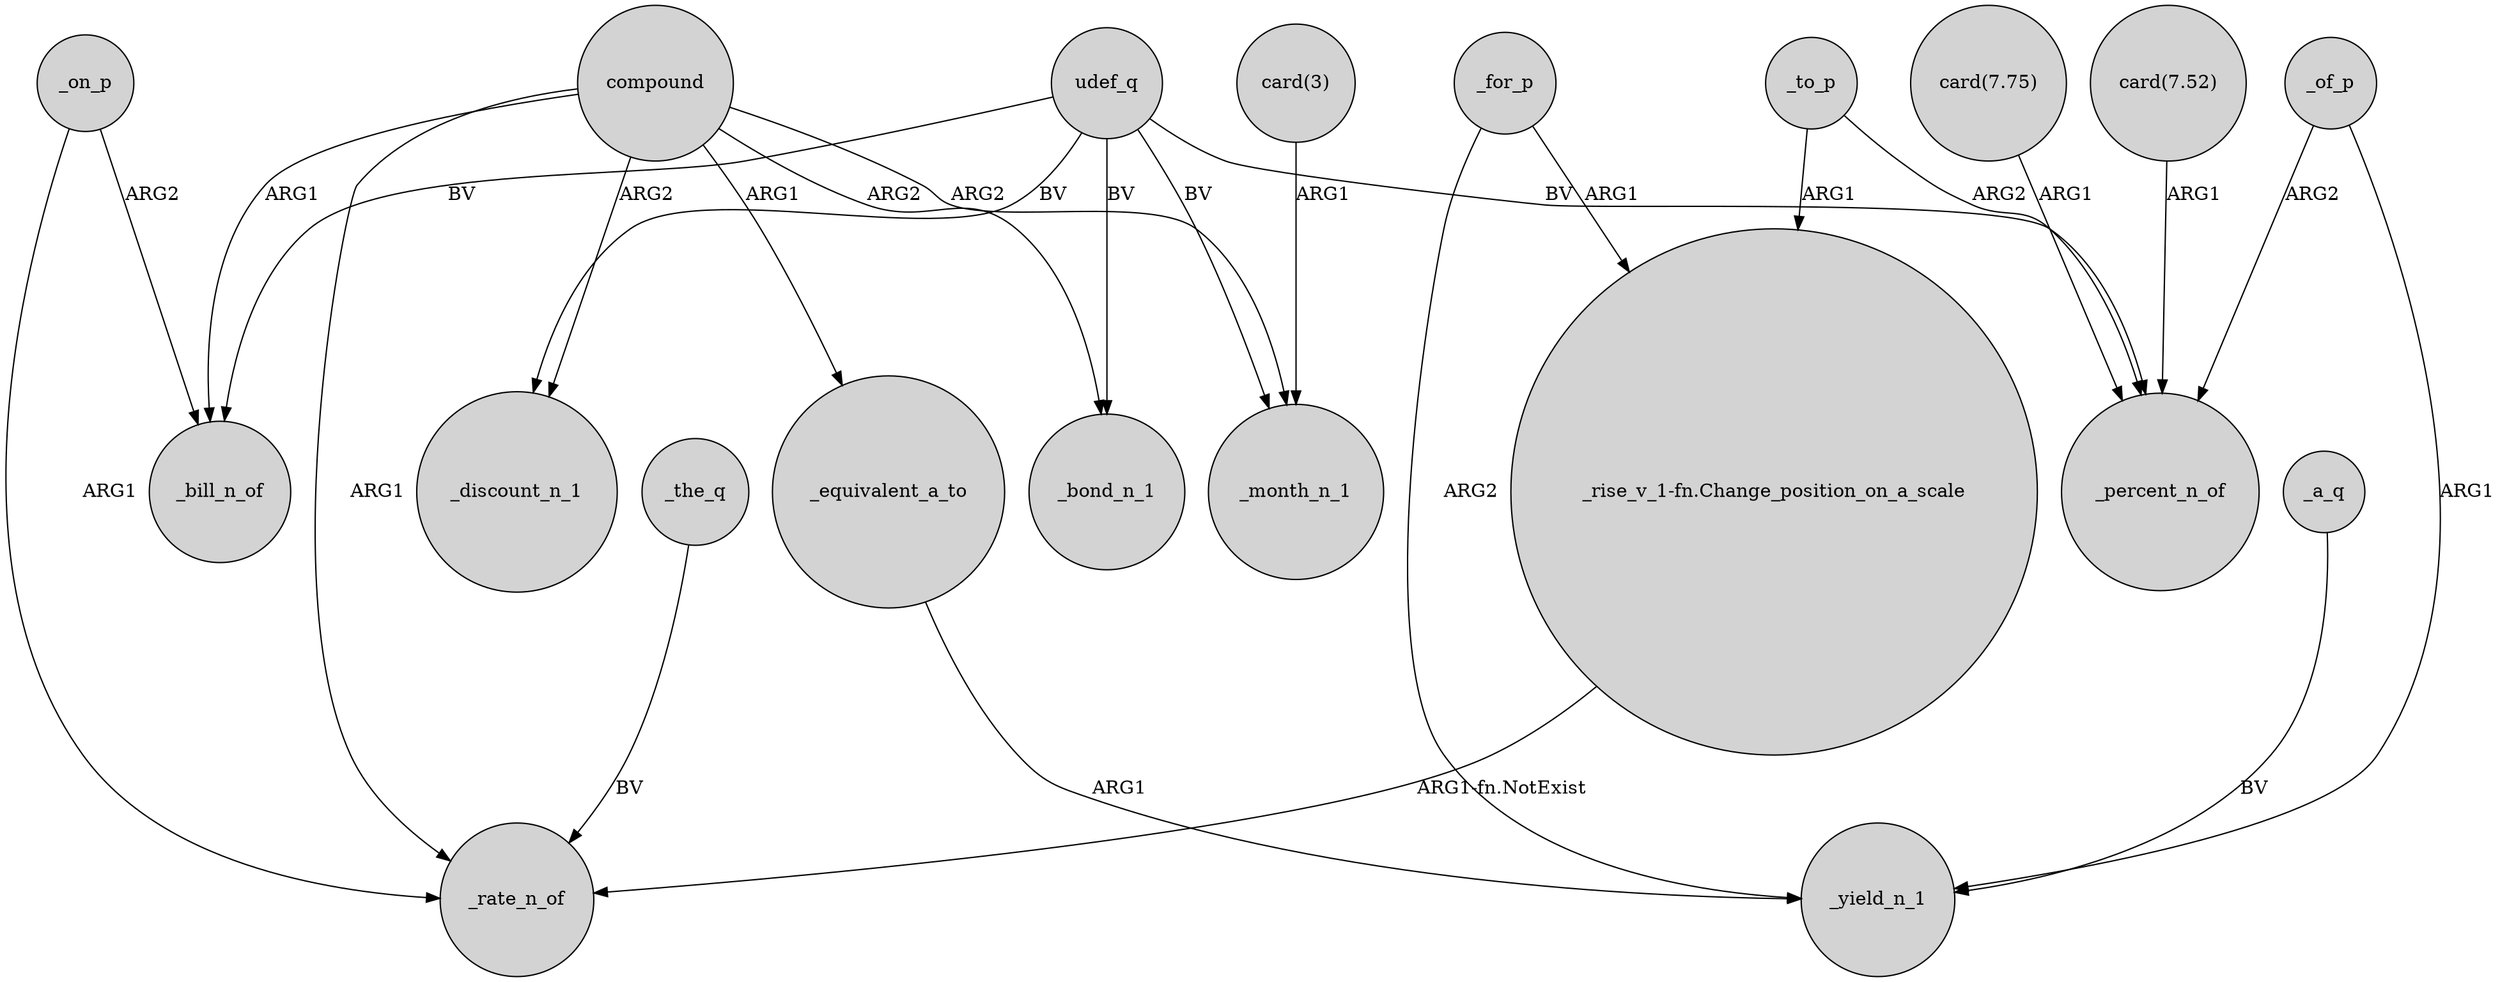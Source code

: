 digraph {
	node [shape=circle style=filled]
	"card(7.52)" -> _percent_n_of [label=ARG1]
	compound -> _month_n_1 [label=ARG2]
	compound -> _bill_n_of [label=ARG1]
	"_rise_v_1-fn.Change_position_on_a_scale" -> _rate_n_of [label="ARG1-fn.NotExist"]
	compound -> _rate_n_of [label=ARG1]
	_a_q -> _yield_n_1 [label=BV]
	udef_q -> _bill_n_of [label=BV]
	udef_q -> _discount_n_1 [label=BV]
	udef_q -> _month_n_1 [label=BV]
	_the_q -> _rate_n_of [label=BV]
	_of_p -> _percent_n_of [label=ARG2]
	udef_q -> _bond_n_1 [label=BV]
	_of_p -> _yield_n_1 [label=ARG1]
	_equivalent_a_to -> _yield_n_1 [label=ARG1]
	compound -> _equivalent_a_to [label=ARG1]
	_on_p -> _bill_n_of [label=ARG2]
	_to_p -> _percent_n_of [label=ARG2]
	compound -> _bond_n_1 [label=ARG2]
	compound -> _discount_n_1 [label=ARG2]
	udef_q -> _percent_n_of [label=BV]
	_for_p -> "_rise_v_1-fn.Change_position_on_a_scale" [label=ARG1]
	_on_p -> _rate_n_of [label=ARG1]
	_to_p -> "_rise_v_1-fn.Change_position_on_a_scale" [label=ARG1]
	"card(7.75)" -> _percent_n_of [label=ARG1]
	_for_p -> _yield_n_1 [label=ARG2]
	"card(3)" -> _month_n_1 [label=ARG1]
}
